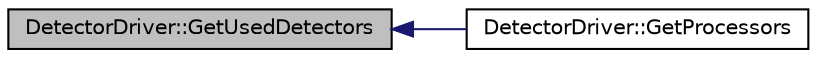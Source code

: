 digraph "DetectorDriver::GetUsedDetectors"
{
  edge [fontname="Helvetica",fontsize="10",labelfontname="Helvetica",labelfontsize="10"];
  node [fontname="Helvetica",fontsize="10",shape=record];
  rankdir="LR";
  Node1 [label="DetectorDriver::GetUsedDetectors",height=0.2,width=0.4,color="black", fillcolor="grey75", style="filled", fontcolor="black"];
  Node1 -> Node2 [dir="back",color="midnightblue",fontsize="10",style="solid",fontname="Helvetica"];
  Node2 [label="DetectorDriver::GetProcessors",height=0.2,width=0.4,color="black", fillcolor="white", style="filled",URL="$de/d91/class_detector_driver.html#a31e0a353c44443d405ab54718fdae67f"];
}
